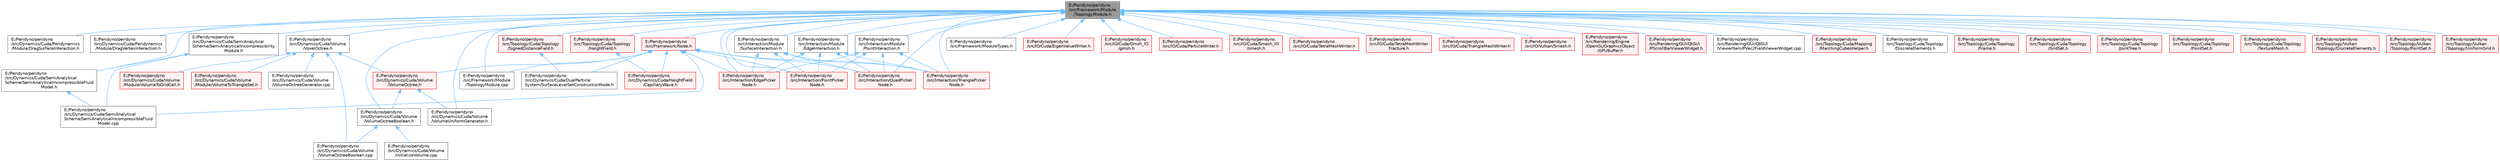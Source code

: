 digraph "E:/Peridyno/peridyno/src/Framework/Module/TopologyModule.h"
{
 // LATEX_PDF_SIZE
  bgcolor="transparent";
  edge [fontname=Helvetica,fontsize=10,labelfontname=Helvetica,labelfontsize=10];
  node [fontname=Helvetica,fontsize=10,shape=box,height=0.2,width=0.4];
  Node1 [id="Node000001",label="E:/Peridyno/peridyno\l/src/Framework/Module\l/TopologyModule.h",height=0.2,width=0.4,color="gray40", fillcolor="grey60", style="filled", fontcolor="black",tooltip=" "];
  Node1 -> Node2 [id="edge1_Node000001_Node000002",dir="back",color="steelblue1",style="solid",tooltip=" "];
  Node2 [id="Node000002",label="E:/Peridyno/peridyno\l/src/Dynamics/Cuda/Peridynamics\l/Module/DragSurfaceInteraction.h",height=0.2,width=0.4,color="grey40", fillcolor="white", style="filled",URL="$_drag_surface_interaction_8h.html",tooltip=" "];
  Node1 -> Node3 [id="edge2_Node000001_Node000003",dir="back",color="steelblue1",style="solid",tooltip=" "];
  Node3 [id="Node000003",label="E:/Peridyno/peridyno\l/src/Dynamics/Cuda/Peridynamics\l/Module/DragVertexInteraction.h",height=0.2,width=0.4,color="grey40", fillcolor="white", style="filled",URL="$_drag_vertex_interaction_8h.html",tooltip=" "];
  Node1 -> Node4 [id="edge3_Node000001_Node000004",dir="back",color="steelblue1",style="solid",tooltip=" "];
  Node4 [id="Node000004",label="E:/Peridyno/peridyno\l/src/Dynamics/Cuda/SemiAnalytical\lScheme/SemiAnalyticalIncompressibility\lModule.h",height=0.2,width=0.4,color="grey40", fillcolor="white", style="filled",URL="$_semi_analytical_incompressibility_module_8h.html",tooltip=" "];
  Node4 -> Node5 [id="edge4_Node000004_Node000005",dir="back",color="steelblue1",style="solid",tooltip=" "];
  Node5 [id="Node000005",label="E:/Peridyno/peridyno\l/src/Dynamics/Cuda/SemiAnalytical\lScheme/SemiAnalyticalIncompressibleFluid\lModel.cpp",height=0.2,width=0.4,color="grey40", fillcolor="white", style="filled",URL="$_semi_analytical_incompressible_fluid_model_8cpp.html",tooltip=" "];
  Node4 -> Node6 [id="edge5_Node000004_Node000006",dir="back",color="steelblue1",style="solid",tooltip=" "];
  Node6 [id="Node000006",label="E:/Peridyno/peridyno\l/src/Dynamics/Cuda/SemiAnalytical\lScheme/SemiAnalyticalIncompressibleFluid\lModel.h",height=0.2,width=0.4,color="grey40", fillcolor="white", style="filled",URL="$_semi_analytical_incompressible_fluid_model_8h.html",tooltip=" "];
  Node6 -> Node5 [id="edge6_Node000006_Node000005",dir="back",color="steelblue1",style="solid",tooltip=" "];
  Node1 -> Node6 [id="edge7_Node000001_Node000006",dir="back",color="steelblue1",style="solid",tooltip=" "];
  Node1 -> Node7 [id="edge8_Node000001_Node000007",dir="back",color="steelblue1",style="solid",tooltip=" "];
  Node7 [id="Node000007",label="E:/Peridyno/peridyno\l/src/Dynamics/Cuda/Volume\l/VolumeOctreeBoolean.h",height=0.2,width=0.4,color="grey40", fillcolor="white", style="filled",URL="$_volume_octree_boolean_8h.html",tooltip=" "];
  Node7 -> Node8 [id="edge9_Node000007_Node000008",dir="back",color="steelblue1",style="solid",tooltip=" "];
  Node8 [id="Node000008",label="E:/Peridyno/peridyno\l/src/Dynamics/Cuda/Volume\l/VolumeOctreeBoolean.cpp",height=0.2,width=0.4,color="grey40", fillcolor="white", style="filled",URL="$_volume_octree_boolean_8cpp.html",tooltip=" "];
  Node7 -> Node9 [id="edge10_Node000007_Node000009",dir="back",color="steelblue1",style="solid",tooltip=" "];
  Node9 [id="Node000009",label="E:/Peridyno/peridyno\l/src/Dynamics/Cuda/Volume\l/initializeVolume.cpp",height=0.2,width=0.4,color="grey40", fillcolor="white", style="filled",URL="$initialize_volume_8cpp.html",tooltip=" "];
  Node1 -> Node10 [id="edge11_Node000001_Node000010",dir="back",color="steelblue1",style="solid",tooltip=" "];
  Node10 [id="Node000010",label="E:/Peridyno/peridyno\l/src/Dynamics/Cuda/Volume\l/VolumeUniformGenerator.h",height=0.2,width=0.4,color="grey40", fillcolor="white", style="filled",URL="$_volume_uniform_generator_8h.html",tooltip=" "];
  Node1 -> Node11 [id="edge12_Node000001_Node000011",dir="back",color="steelblue1",style="solid",tooltip=" "];
  Node11 [id="Node000011",label="E:/Peridyno/peridyno\l/src/Dynamics/Cuda/Volume\l/VoxelOctree.h",height=0.2,width=0.4,color="grey40", fillcolor="white", style="filled",URL="$_voxel_octree_8h.html",tooltip=" "];
  Node11 -> Node12 [id="edge13_Node000011_Node000012",dir="back",color="steelblue1",style="solid",tooltip=" "];
  Node12 [id="Node000012",label="E:/Peridyno/peridyno\l/src/Dynamics/Cuda/Volume\l/Module/VolumeToGridCell.h",height=0.2,width=0.4,color="red", fillcolor="#FFF0F0", style="filled",URL="$_volume_to_grid_cell_8h.html",tooltip=" "];
  Node11 -> Node14 [id="edge14_Node000011_Node000014",dir="back",color="steelblue1",style="solid",tooltip=" "];
  Node14 [id="Node000014",label="E:/Peridyno/peridyno\l/src/Dynamics/Cuda/Volume\l/Module/VolumeToTriangleSet.h",height=0.2,width=0.4,color="red", fillcolor="#FFF0F0", style="filled",URL="$_volume_to_triangle_set_8h.html",tooltip=" "];
  Node11 -> Node17 [id="edge15_Node000011_Node000017",dir="back",color="steelblue1",style="solid",tooltip=" "];
  Node17 [id="Node000017",label="E:/Peridyno/peridyno\l/src/Dynamics/Cuda/Volume\l/VolumeOctree.h",height=0.2,width=0.4,color="red", fillcolor="#FFF0F0", style="filled",URL="$_volume_octree_8h.html",tooltip=" "];
  Node17 -> Node7 [id="edge16_Node000017_Node000007",dir="back",color="steelblue1",style="solid",tooltip=" "];
  Node17 -> Node10 [id="edge17_Node000017_Node000010",dir="back",color="steelblue1",style="solid",tooltip=" "];
  Node11 -> Node8 [id="edge18_Node000011_Node000008",dir="back",color="steelblue1",style="solid",tooltip=" "];
  Node11 -> Node25 [id="edge19_Node000011_Node000025",dir="back",color="steelblue1",style="solid",tooltip=" "];
  Node25 [id="Node000025",label="E:/Peridyno/peridyno\l/src/Dynamics/Cuda/Volume\l/VolumeOctreeGenerator.cpp",height=0.2,width=0.4,color="grey40", fillcolor="white", style="filled",URL="$_volume_octree_generator_8cpp.html",tooltip=" "];
  Node1 -> Node27 [id="edge20_Node000001_Node000027",dir="back",color="steelblue1",style="solid",tooltip=" "];
  Node27 [id="Node000027",label="E:/Peridyno/peridyno\l/src/Framework/Module\l/TopologyModule.cpp",height=0.2,width=0.4,color="grey40", fillcolor="white", style="filled",URL="$_topology_module_8cpp.html",tooltip=" "];
  Node1 -> Node28 [id="edge21_Node000001_Node000028",dir="back",color="steelblue1",style="solid",tooltip=" "];
  Node28 [id="Node000028",label="E:/Peridyno/peridyno\l/src/Framework/ModuleTypes.h",height=0.2,width=0.4,color="grey40", fillcolor="white", style="filled",URL="$_module_types_8h.html",tooltip=" "];
  Node1 -> Node29 [id="edge22_Node000001_Node000029",dir="back",color="steelblue1",style="solid",tooltip=" "];
  Node29 [id="Node000029",label="E:/Peridyno/peridyno\l/src/Framework/Node.h",height=0.2,width=0.4,color="red", fillcolor="#FFF0F0", style="filled",URL="$_node_8h.html",tooltip=" "];
  Node29 -> Node30 [id="edge23_Node000029_Node000030",dir="back",color="steelblue1",style="solid",tooltip=" "];
  Node30 [id="Node000030",label="E:/Peridyno/peridyno\l/src/Dynamics/Cuda/DualParticle\lSystem/SurfaceLevelSetConstructionNode.h",height=0.2,width=0.4,color="grey40", fillcolor="white", style="filled",URL="$_surface_level_set_construction_node_8h.html",tooltip=" "];
  Node29 -> Node31 [id="edge24_Node000029_Node000031",dir="back",color="steelblue1",style="solid",tooltip=" "];
  Node31 [id="Node000031",label="E:/Peridyno/peridyno\l/src/Dynamics/Cuda/HeightField\l/CapillaryWave.h",height=0.2,width=0.4,color="red", fillcolor="#FFF0F0", style="filled",URL="$_capillary_wave_8h.html",tooltip=" "];
  Node29 -> Node5 [id="edge25_Node000029_Node000005",dir="back",color="steelblue1",style="solid",tooltip=" "];
  Node29 -> Node17 [id="edge26_Node000029_Node000017",dir="back",color="steelblue1",style="solid",tooltip=" "];
  Node29 -> Node27 [id="edge27_Node000029_Node000027",dir="back",color="steelblue1",style="solid",tooltip=" "];
  Node29 -> Node243 [id="edge28_Node000029_Node000243",dir="back",color="steelblue1",style="solid",tooltip=" "];
  Node243 [id="Node000243",label="E:/Peridyno/peridyno\l/src/Interaction/EdgePicker\lNode.h",height=0.2,width=0.4,color="red", fillcolor="#FFF0F0", style="filled",URL="$_edge_picker_node_8h.html",tooltip=" "];
  Node29 -> Node245 [id="edge29_Node000029_Node000245",dir="back",color="steelblue1",style="solid",tooltip=" "];
  Node245 [id="Node000245",label="E:/Peridyno/peridyno\l/src/Interaction/PointPicker\lNode.h",height=0.2,width=0.4,color="red", fillcolor="#FFF0F0", style="filled",URL="$_point_picker_node_8h.html",tooltip=" "];
  Node29 -> Node247 [id="edge30_Node000029_Node000247",dir="back",color="steelblue1",style="solid",tooltip=" "];
  Node247 [id="Node000247",label="E:/Peridyno/peridyno\l/src/Interaction/QuadPicker\lNode.h",height=0.2,width=0.4,color="red", fillcolor="#FFF0F0", style="filled",URL="$_quad_picker_node_8h.html",tooltip=" "];
  Node29 -> Node249 [id="edge31_Node000029_Node000249",dir="back",color="steelblue1",style="solid",tooltip=" "];
  Node249 [id="Node000249",label="E:/Peridyno/peridyno\l/src/Interaction/TrianglePicker\lNode.h",height=0.2,width=0.4,color="red", fillcolor="#FFF0F0", style="filled",URL="$_triangle_picker_node_8h.html",tooltip=" "];
  Node1 -> Node290 [id="edge32_Node000001_Node000290",dir="back",color="steelblue1",style="solid",tooltip=" "];
  Node290 [id="Node000290",label="E:/Peridyno/peridyno\l/src/IO/Cuda/EigenValueWriter.h",height=0.2,width=0.4,color="red", fillcolor="#FFF0F0", style="filled",URL="$_eigen_value_writer_8h.html",tooltip=" "];
  Node1 -> Node292 [id="edge33_Node000001_Node000292",dir="back",color="steelblue1",style="solid",tooltip=" "];
  Node292 [id="Node000292",label="E:/Peridyno/peridyno\l/src/IO/Cuda/Gmsh_IO\l/gmsh.h",height=0.2,width=0.4,color="red", fillcolor="#FFF0F0", style="filled",URL="$gmsh_8h.html",tooltip=" "];
  Node1 -> Node294 [id="edge34_Node000001_Node000294",dir="back",color="steelblue1",style="solid",tooltip=" "];
  Node294 [id="Node000294",label="E:/Peridyno/peridyno\l/src/IO/Cuda/ParticleWriter.h",height=0.2,width=0.4,color="red", fillcolor="#FFF0F0", style="filled",URL="$_particle_writer_8h.html",tooltip=" "];
  Node1 -> Node296 [id="edge35_Node000001_Node000296",dir="back",color="steelblue1",style="solid",tooltip=" "];
  Node296 [id="Node000296",label="E:/Peridyno/peridyno\l/src/IO/Cuda/Smesh_IO\l/smesh.h",height=0.2,width=0.4,color="red", fillcolor="#FFF0F0", style="filled",URL="$_cuda_2_smesh___i_o_2smesh_8h.html",tooltip=" "];
  Node1 -> Node298 [id="edge36_Node000001_Node000298",dir="back",color="steelblue1",style="solid",tooltip=" "];
  Node298 [id="Node000298",label="E:/Peridyno/peridyno\l/src/IO/Cuda/TetraMeshWriter.h",height=0.2,width=0.4,color="red", fillcolor="#FFF0F0", style="filled",URL="$_tetra_mesh_writer_8h.html",tooltip=" "];
  Node1 -> Node300 [id="edge37_Node000001_Node000300",dir="back",color="steelblue1",style="solid",tooltip=" "];
  Node300 [id="Node000300",label="E:/Peridyno/peridyno\l/src/IO/Cuda/TetraMeshWriter\lFracture.h",height=0.2,width=0.4,color="red", fillcolor="#FFF0F0", style="filled",URL="$_tetra_mesh_writer_fracture_8h.html",tooltip=" "];
  Node1 -> Node302 [id="edge38_Node000001_Node000302",dir="back",color="steelblue1",style="solid",tooltip=" "];
  Node302 [id="Node000302",label="E:/Peridyno/peridyno\l/src/IO/Cuda/TriangleMeshWriter.h",height=0.2,width=0.4,color="red", fillcolor="#FFF0F0", style="filled",URL="$_triangle_mesh_writer_8h.html",tooltip=" "];
  Node1 -> Node304 [id="edge39_Node000001_Node000304",dir="back",color="steelblue1",style="solid",tooltip=" "];
  Node304 [id="Node000304",label="E:/Peridyno/peridyno\l/src/IO/Vulkan/Smesh.h",height=0.2,width=0.4,color="red", fillcolor="#FFF0F0", style="filled",URL="$_vulkan_2smesh_8h.html",tooltip=" "];
  Node1 -> Node243 [id="edge40_Node000001_Node000243",dir="back",color="steelblue1",style="solid",tooltip=" "];
  Node1 -> Node306 [id="edge41_Node000001_Node000306",dir="back",color="steelblue1",style="solid",tooltip=" "];
  Node306 [id="Node000306",label="E:/Peridyno/peridyno\l/src/Interaction/Module\l/EdgeInteraction.h",height=0.2,width=0.4,color="grey40", fillcolor="white", style="filled",URL="$_edge_interaction_8h.html",tooltip=" "];
  Node306 -> Node243 [id="edge42_Node000306_Node000243",dir="back",color="steelblue1",style="solid",tooltip=" "];
  Node306 -> Node245 [id="edge43_Node000306_Node000245",dir="back",color="steelblue1",style="solid",tooltip=" "];
  Node306 -> Node247 [id="edge44_Node000306_Node000247",dir="back",color="steelblue1",style="solid",tooltip=" "];
  Node306 -> Node249 [id="edge45_Node000306_Node000249",dir="back",color="steelblue1",style="solid",tooltip=" "];
  Node1 -> Node307 [id="edge46_Node000001_Node000307",dir="back",color="steelblue1",style="solid",tooltip=" "];
  Node307 [id="Node000307",label="E:/Peridyno/peridyno\l/src/Interaction/Module\l/PointInteraction.h",height=0.2,width=0.4,color="grey40", fillcolor="white", style="filled",URL="$_point_interaction_8h.html",tooltip=" "];
  Node307 -> Node243 [id="edge47_Node000307_Node000243",dir="back",color="steelblue1",style="solid",tooltip=" "];
  Node307 -> Node245 [id="edge48_Node000307_Node000245",dir="back",color="steelblue1",style="solid",tooltip=" "];
  Node307 -> Node247 [id="edge49_Node000307_Node000247",dir="back",color="steelblue1",style="solid",tooltip=" "];
  Node307 -> Node249 [id="edge50_Node000307_Node000249",dir="back",color="steelblue1",style="solid",tooltip=" "];
  Node1 -> Node308 [id="edge51_Node000001_Node000308",dir="back",color="steelblue1",style="solid",tooltip=" "];
  Node308 [id="Node000308",label="E:/Peridyno/peridyno\l/src/Interaction/Module\l/SurfaceInteraction.h",height=0.2,width=0.4,color="grey40", fillcolor="white", style="filled",URL="$_surface_interaction_8h.html",tooltip=" "];
  Node308 -> Node243 [id="edge52_Node000308_Node000243",dir="back",color="steelblue1",style="solid",tooltip=" "];
  Node308 -> Node245 [id="edge53_Node000308_Node000245",dir="back",color="steelblue1",style="solid",tooltip=" "];
  Node308 -> Node247 [id="edge54_Node000308_Node000247",dir="back",color="steelblue1",style="solid",tooltip=" "];
  Node308 -> Node249 [id="edge55_Node000308_Node000249",dir="back",color="steelblue1",style="solid",tooltip=" "];
  Node1 -> Node245 [id="edge56_Node000001_Node000245",dir="back",color="steelblue1",style="solid",tooltip=" "];
  Node1 -> Node247 [id="edge57_Node000001_Node000247",dir="back",color="steelblue1",style="solid",tooltip=" "];
  Node1 -> Node249 [id="edge58_Node000001_Node000249",dir="back",color="steelblue1",style="solid",tooltip=" "];
  Node1 -> Node309 [id="edge59_Node000001_Node000309",dir="back",color="steelblue1",style="solid",tooltip=" "];
  Node309 [id="Node000309",label="E:/Peridyno/peridyno\l/src/Rendering/Engine\l/OpenGL/GraphicsObject\l/GPUBuffer.h",height=0.2,width=0.4,color="red", fillcolor="#FFF0F0", style="filled",URL="$_g_p_u_buffer_8h.html",tooltip=" "];
  Node1 -> Node326 [id="edge60_Node000001_Node000326",dir="back",color="steelblue1",style="solid",tooltip=" "];
  Node326 [id="Node000326",label="E:/Peridyno/peridyno\l/src/Rendering/GUI/QtGUI\l/PScrollBarViewerWidget.h",height=0.2,width=0.4,color="red", fillcolor="#FFF0F0", style="filled",URL="$_p_scroll_bar_viewer_widget_8h.html",tooltip=" "];
  Node1 -> Node327 [id="edge61_Node000001_Node000327",dir="back",color="steelblue1",style="solid",tooltip=" "];
  Node327 [id="Node000327",label="E:/Peridyno/peridyno\l/src/Rendering/GUI/QtGUI\l/ViewerItem/PVec2FieldViewerWidget.cpp",height=0.2,width=0.4,color="grey40", fillcolor="white", style="filled",URL="$_p_vec2_field_viewer_widget_8cpp.html",tooltip=" "];
  Node1 -> Node328 [id="edge62_Node000001_Node000328",dir="back",color="steelblue1",style="solid",tooltip=" "];
  Node328 [id="Node000328",label="E:/Peridyno/peridyno\l/src/Topology/Cuda/Mapping\l/MarchingCubesHelper.h",height=0.2,width=0.4,color="red", fillcolor="#FFF0F0", style="filled",URL="$_marching_cubes_helper_8h.html",tooltip=" "];
  Node1 -> Node329 [id="edge63_Node000001_Node000329",dir="back",color="steelblue1",style="solid",tooltip=" "];
  Node329 [id="Node000329",label="E:/Peridyno/peridyno\l/src/Topology/Cuda/Topology\l/DiscreteElements.h",height=0.2,width=0.4,color="grey40", fillcolor="white", style="filled",URL="$_cuda_2_topology_2_discrete_elements_8h.html",tooltip=" "];
  Node1 -> Node330 [id="edge64_Node000001_Node000330",dir="back",color="steelblue1",style="solid",tooltip=" "];
  Node330 [id="Node000330",label="E:/Peridyno/peridyno\l/src/Topology/Cuda/Topology\l/Frame.h",height=0.2,width=0.4,color="red", fillcolor="#FFF0F0", style="filled",URL="$_frame_8h.html",tooltip=" "];
  Node1 -> Node332 [id="edge65_Node000001_Node000332",dir="back",color="steelblue1",style="solid",tooltip=" "];
  Node332 [id="Node000332",label="E:/Peridyno/peridyno\l/src/Topology/Cuda/Topology\l/GridSet.h",height=0.2,width=0.4,color="red", fillcolor="#FFF0F0", style="filled",URL="$_grid_set_8h.html",tooltip=" "];
  Node1 -> Node334 [id="edge66_Node000001_Node000334",dir="back",color="steelblue1",style="solid",tooltip=" "];
  Node334 [id="Node000334",label="E:/Peridyno/peridyno\l/src/Topology/Cuda/Topology\l/HeightField.h",height=0.2,width=0.4,color="red", fillcolor="#FFF0F0", style="filled",URL="$_height_field_8h.html",tooltip=" "];
  Node334 -> Node31 [id="edge67_Node000334_Node000031",dir="back",color="steelblue1",style="solid",tooltip=" "];
  Node1 -> Node336 [id="edge68_Node000001_Node000336",dir="back",color="steelblue1",style="solid",tooltip=" "];
  Node336 [id="Node000336",label="E:/Peridyno/peridyno\l/src/Topology/Cuda/Topology\l/JointTree.h",height=0.2,width=0.4,color="red", fillcolor="#FFF0F0", style="filled",URL="$_joint_tree_8h.html",tooltip=" "];
  Node1 -> Node338 [id="edge69_Node000001_Node000338",dir="back",color="steelblue1",style="solid",tooltip=" "];
  Node338 [id="Node000338",label="E:/Peridyno/peridyno\l/src/Topology/Cuda/Topology\l/PointSet.h",height=0.2,width=0.4,color="red", fillcolor="#FFF0F0", style="filled",URL="$_cuda_2_topology_2_point_set_8h.html",tooltip=" "];
  Node1 -> Node353 [id="edge70_Node000001_Node000353",dir="back",color="steelblue1",style="solid",tooltip=" "];
  Node353 [id="Node000353",label="E:/Peridyno/peridyno\l/src/Topology/Cuda/Topology\l/SignedDistanceField.h",height=0.2,width=0.4,color="red", fillcolor="#FFF0F0", style="filled",URL="$_signed_distance_field_8h.html",tooltip=" "];
  Node353 -> Node30 [id="edge71_Node000353_Node000030",dir="back",color="steelblue1",style="solid",tooltip=" "];
  Node1 -> Node355 [id="edge72_Node000001_Node000355",dir="back",color="steelblue1",style="solid",tooltip=" "];
  Node355 [id="Node000355",label="E:/Peridyno/peridyno\l/src/Topology/Cuda/Topology\l/TextureMesh.h",height=0.2,width=0.4,color="red", fillcolor="#FFF0F0", style="filled",URL="$_texture_mesh_8h.html",tooltip=" "];
  Node1 -> Node360 [id="edge73_Node000001_Node000360",dir="back",color="steelblue1",style="solid",tooltip=" "];
  Node360 [id="Node000360",label="E:/Peridyno/peridyno\l/src/Topology/Vulkan\l/Topology/DiscreteElements.h",height=0.2,width=0.4,color="red", fillcolor="#FFF0F0", style="filled",URL="$_vulkan_2_topology_2_discrete_elements_8h.html",tooltip=" "];
  Node1 -> Node362 [id="edge74_Node000001_Node000362",dir="back",color="steelblue1",style="solid",tooltip=" "];
  Node362 [id="Node000362",label="E:/Peridyno/peridyno\l/src/Topology/Vulkan\l/Topology/PointSet.h",height=0.2,width=0.4,color="red", fillcolor="#FFF0F0", style="filled",URL="$_vulkan_2_topology_2_point_set_8h.html",tooltip=" "];
  Node1 -> Node370 [id="edge75_Node000001_Node000370",dir="back",color="steelblue1",style="solid",tooltip=" "];
  Node370 [id="Node000370",label="E:/Peridyno/peridyno\l/src/Topology/Vulkan\l/Topology/UniformGrid.h",height=0.2,width=0.4,color="red", fillcolor="#FFF0F0", style="filled",URL="$_vulkan_2_topology_2_uniform_grid_8h.html",tooltip=" "];
}
